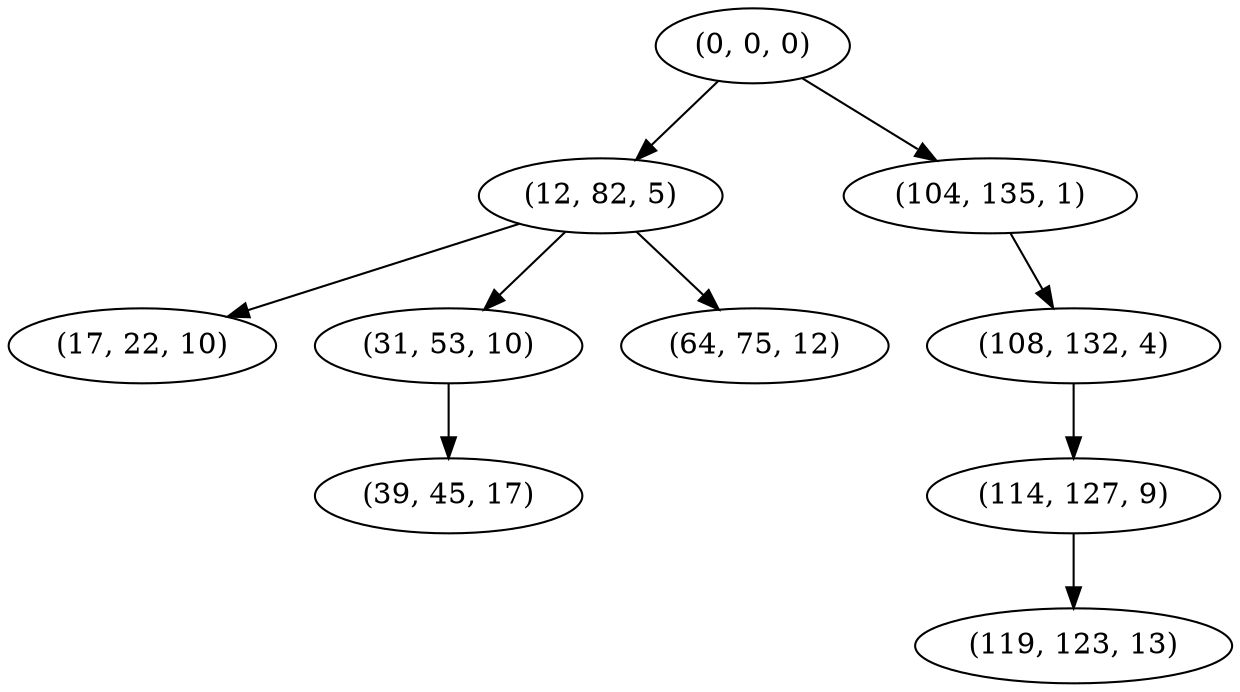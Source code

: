 digraph tree {
    "(0, 0, 0)";
    "(12, 82, 5)";
    "(17, 22, 10)";
    "(31, 53, 10)";
    "(39, 45, 17)";
    "(64, 75, 12)";
    "(104, 135, 1)";
    "(108, 132, 4)";
    "(114, 127, 9)";
    "(119, 123, 13)";
    "(0, 0, 0)" -> "(12, 82, 5)";
    "(0, 0, 0)" -> "(104, 135, 1)";
    "(12, 82, 5)" -> "(17, 22, 10)";
    "(12, 82, 5)" -> "(31, 53, 10)";
    "(12, 82, 5)" -> "(64, 75, 12)";
    "(31, 53, 10)" -> "(39, 45, 17)";
    "(104, 135, 1)" -> "(108, 132, 4)";
    "(108, 132, 4)" -> "(114, 127, 9)";
    "(114, 127, 9)" -> "(119, 123, 13)";
}
